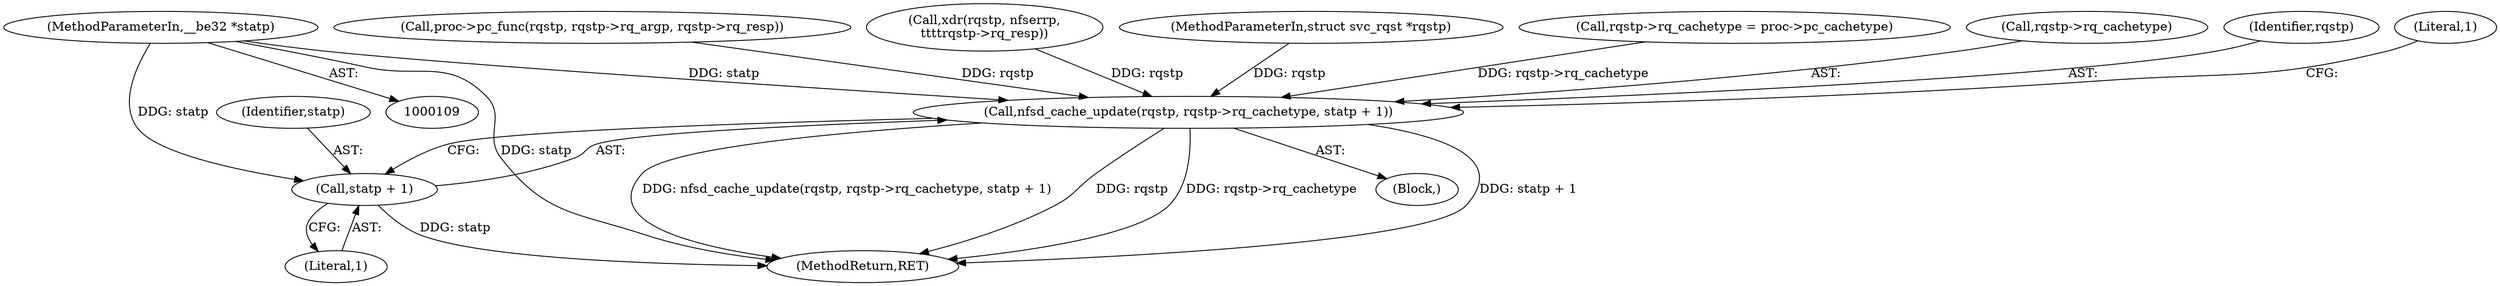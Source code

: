 digraph "0_linux_e6838a29ecb484c97e4efef9429643b9851fba6e@pointer" {
"1000111" [label="(MethodParameterIn,__be32 *statp)"];
"1000317" [label="(Call,nfsd_cache_update(rqstp, rqstp->rq_cachetype, statp + 1))"];
"1000322" [label="(Call,statp + 1)"];
"1000322" [label="(Call,statp + 1)"];
"1000317" [label="(Call,nfsd_cache_update(rqstp, rqstp->rq_cachetype, statp + 1))"];
"1000326" [label="(Literal,1)"];
"1000233" [label="(Call,proc->pc_func(rqstp, rqstp->rq_argp, rqstp->rq_resp))"];
"1000323" [label="(Identifier,statp)"];
"1000298" [label="(Call,xdr(rqstp, nfserrp,\n\t\t\t\trqstp->rq_resp))"];
"1000110" [label="(MethodParameterIn,struct svc_rqst *rqstp)"];
"1000324" [label="(Literal,1)"];
"1000327" [label="(MethodReturn,RET)"];
"1000146" [label="(Call,rqstp->rq_cachetype = proc->pc_cachetype)"];
"1000319" [label="(Call,rqstp->rq_cachetype)"];
"1000111" [label="(MethodParameterIn,__be32 *statp)"];
"1000318" [label="(Identifier,rqstp)"];
"1000112" [label="(Block,)"];
"1000111" -> "1000109"  [label="AST: "];
"1000111" -> "1000327"  [label="DDG: statp"];
"1000111" -> "1000317"  [label="DDG: statp"];
"1000111" -> "1000322"  [label="DDG: statp"];
"1000317" -> "1000112"  [label="AST: "];
"1000317" -> "1000322"  [label="CFG: "];
"1000318" -> "1000317"  [label="AST: "];
"1000319" -> "1000317"  [label="AST: "];
"1000322" -> "1000317"  [label="AST: "];
"1000326" -> "1000317"  [label="CFG: "];
"1000317" -> "1000327"  [label="DDG: rqstp"];
"1000317" -> "1000327"  [label="DDG: rqstp->rq_cachetype"];
"1000317" -> "1000327"  [label="DDG: statp + 1"];
"1000317" -> "1000327"  [label="DDG: nfsd_cache_update(rqstp, rqstp->rq_cachetype, statp + 1)"];
"1000298" -> "1000317"  [label="DDG: rqstp"];
"1000233" -> "1000317"  [label="DDG: rqstp"];
"1000110" -> "1000317"  [label="DDG: rqstp"];
"1000146" -> "1000317"  [label="DDG: rqstp->rq_cachetype"];
"1000322" -> "1000324"  [label="CFG: "];
"1000323" -> "1000322"  [label="AST: "];
"1000324" -> "1000322"  [label="AST: "];
"1000322" -> "1000327"  [label="DDG: statp"];
}

